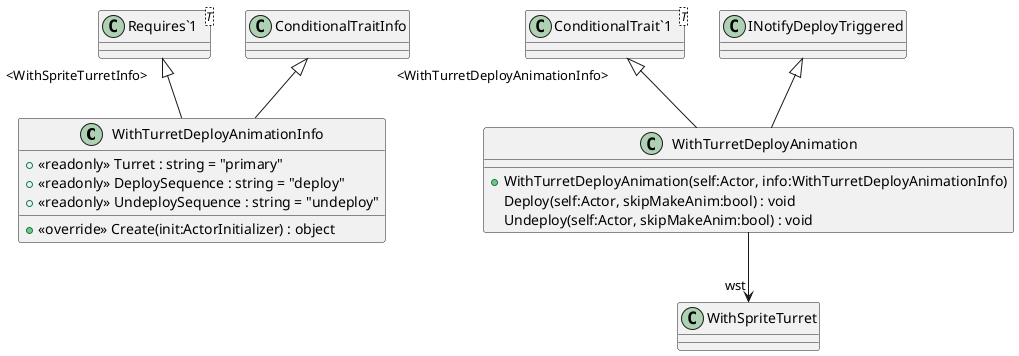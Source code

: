@startuml
class WithTurretDeployAnimationInfo {
    + <<readonly>> Turret : string = "primary"
    + <<readonly>> DeploySequence : string = "deploy"
    + <<readonly>> UndeploySequence : string = "undeploy"
    + <<override>> Create(init:ActorInitializer) : object
}
class WithTurretDeployAnimation {
    + WithTurretDeployAnimation(self:Actor, info:WithTurretDeployAnimationInfo)
    Deploy(self:Actor, skipMakeAnim:bool) : void
    Undeploy(self:Actor, skipMakeAnim:bool) : void
}
class "Requires`1"<T> {
}
class "ConditionalTrait`1"<T> {
}
ConditionalTraitInfo <|-- WithTurretDeployAnimationInfo
"Requires`1" "<WithSpriteTurretInfo>" <|-- WithTurretDeployAnimationInfo
"ConditionalTrait`1" "<WithTurretDeployAnimationInfo>" <|-- WithTurretDeployAnimation
INotifyDeployTriggered <|-- WithTurretDeployAnimation
WithTurretDeployAnimation --> "wst" WithSpriteTurret
@enduml
